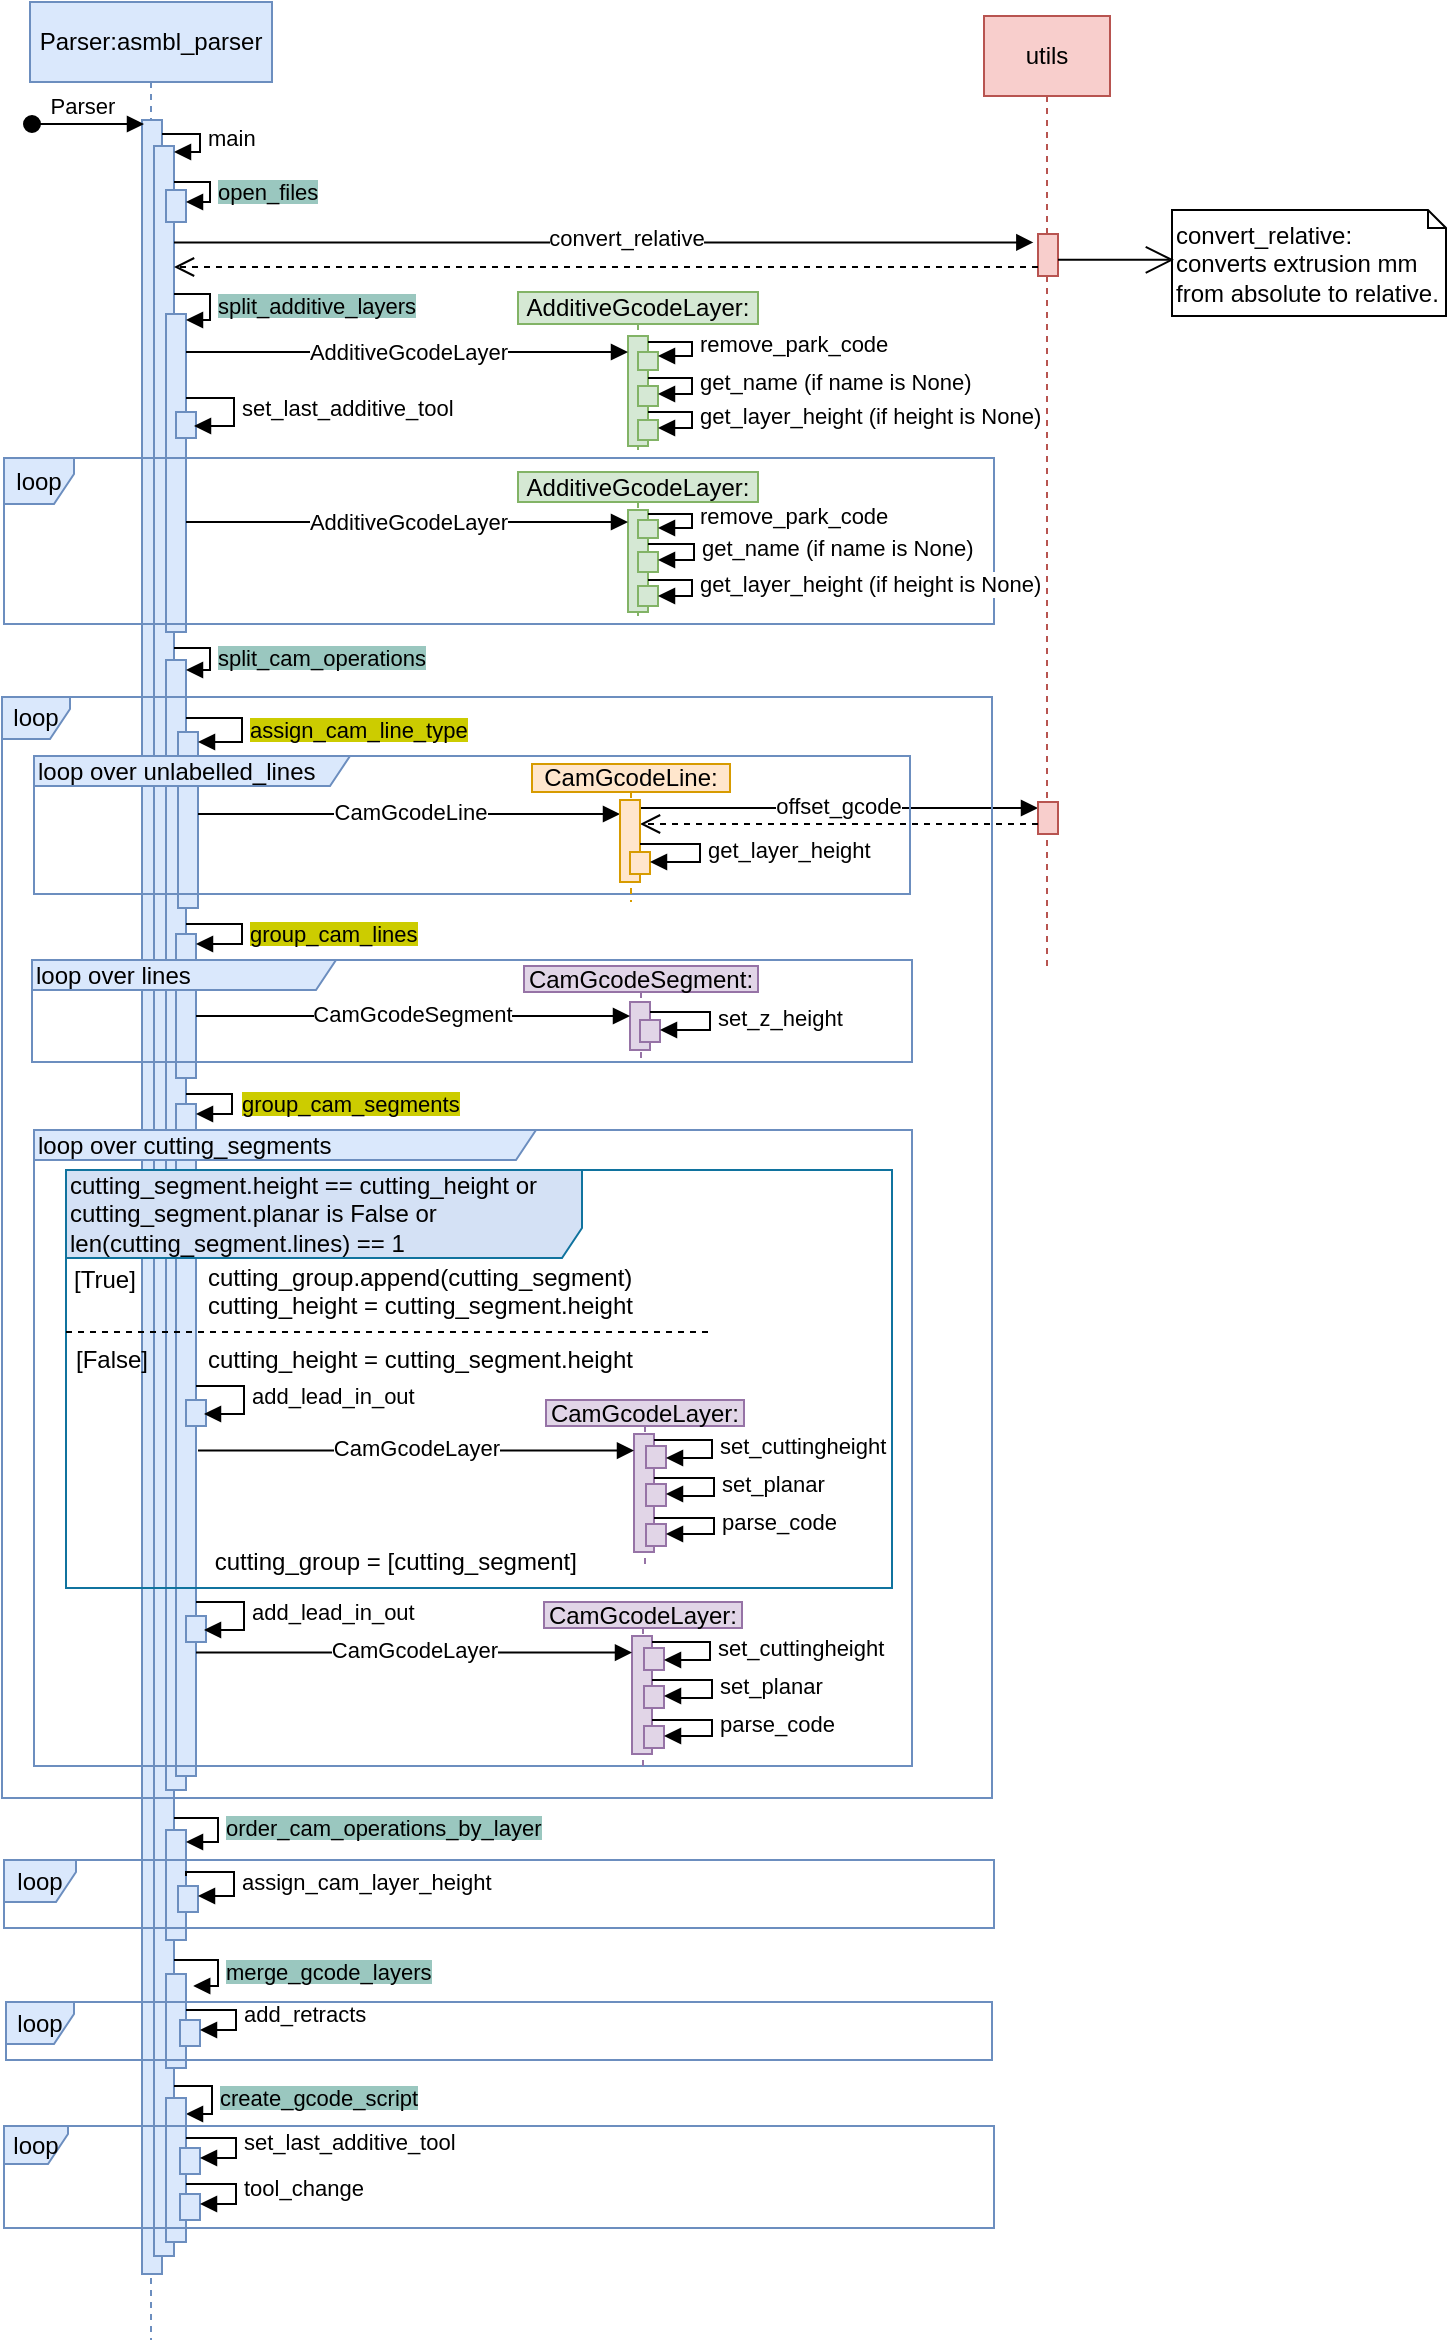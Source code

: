 <mxfile version="22.1.11" type="github">
  <diagram name="Main seq. diag." id="2YBvvXClWsGukQMizWep">
    <mxGraphModel dx="2630" dy="1536" grid="0" gridSize="1" guides="1" tooltips="1" connect="1" arrows="1" fold="1" page="1" pageScale="1" pageWidth="827" pageHeight="1169" math="0" shadow="0">
      <root>
        <mxCell id="0" />
        <mxCell id="1" parent="0" />
        <mxCell id="aM9ryv3xv72pqoxQDRHE-1" value="&lt;div&gt;Parser:asmbl_parser&lt;/div&gt;" style="shape=umlLifeline;perimeter=lifelinePerimeter;whiteSpace=wrap;html=1;container=0;dropTarget=0;collapsible=0;recursiveResize=0;outlineConnect=0;portConstraint=eastwest;newEdgeStyle={&quot;edgeStyle&quot;:&quot;elbowEdgeStyle&quot;,&quot;elbow&quot;:&quot;vertical&quot;,&quot;curved&quot;:0,&quot;rounded&quot;:0};fillColor=#dae8fc;strokeColor=#6c8ebf;" parent="1" vertex="1">
          <mxGeometry x="62" y="18" width="121" height="1169" as="geometry" />
        </mxCell>
        <mxCell id="aM9ryv3xv72pqoxQDRHE-2" value="" style="html=1;points=[];perimeter=orthogonalPerimeter;outlineConnect=0;targetShapes=umlLifeline;portConstraint=eastwest;newEdgeStyle={&quot;edgeStyle&quot;:&quot;elbowEdgeStyle&quot;,&quot;elbow&quot;:&quot;vertical&quot;,&quot;curved&quot;:0,&quot;rounded&quot;:0};fillColor=#dae8fc;strokeColor=#6c8ebf;" parent="aM9ryv3xv72pqoxQDRHE-1" vertex="1">
          <mxGeometry x="56" y="59" width="10" height="1077" as="geometry" />
        </mxCell>
        <mxCell id="aM9ryv3xv72pqoxQDRHE-3" value="&lt;div&gt;Parser&lt;/div&gt;" style="html=1;verticalAlign=bottom;startArrow=oval;endArrow=block;startSize=8;edgeStyle=elbowEdgeStyle;elbow=vertical;curved=0;rounded=0;" parent="aM9ryv3xv72pqoxQDRHE-1" edge="1">
          <mxGeometry x="-0.108" relative="1" as="geometry">
            <mxPoint x="1" y="61" as="sourcePoint" />
            <mxPoint x="57" y="61.111" as="targetPoint" />
            <mxPoint as="offset" />
          </mxGeometry>
        </mxCell>
        <mxCell id="RTwjRU6lgNz25zl83SIT-7" value="" style="html=1;points=[[0,0,0,0,5],[0,1,0,0,-5],[1,0,0,0,5],[1,1,0,0,-5]];perimeter=orthogonalPerimeter;outlineConnect=0;targetShapes=umlLifeline;portConstraint=eastwest;newEdgeStyle={&quot;curved&quot;:0,&quot;rounded&quot;:0};fillColor=#dae8fc;strokeColor=#6c8ebf;" parent="aM9ryv3xv72pqoxQDRHE-1" vertex="1">
          <mxGeometry x="62" y="72" width="10" height="1055" as="geometry" />
        </mxCell>
        <mxCell id="RTwjRU6lgNz25zl83SIT-8" value="&lt;div&gt;main&lt;/div&gt;" style="html=1;align=left;spacingLeft=2;endArrow=block;rounded=0;edgeStyle=orthogonalEdgeStyle;curved=0;rounded=0;" parent="aM9ryv3xv72pqoxQDRHE-1" source="aM9ryv3xv72pqoxQDRHE-2" target="RTwjRU6lgNz25zl83SIT-7" edge="1">
          <mxGeometry relative="1" as="geometry">
            <mxPoint x="68" y="62" as="sourcePoint" />
            <Array as="points">
              <mxPoint x="85" y="66" />
              <mxPoint x="85" y="75" />
            </Array>
          </mxGeometry>
        </mxCell>
        <mxCell id="RTwjRU6lgNz25zl83SIT-9" value="" style="html=1;points=[[0,0,0,0,5],[0,1,0,0,-5],[1,0,0,0,5],[1,1,0,0,-5]];perimeter=orthogonalPerimeter;outlineConnect=0;targetShapes=umlLifeline;portConstraint=eastwest;newEdgeStyle={&quot;curved&quot;:0,&quot;rounded&quot;:0};fillColor=#dae8fc;strokeColor=#6c8ebf;" parent="aM9ryv3xv72pqoxQDRHE-1" vertex="1">
          <mxGeometry x="68" y="94" width="10" height="16" as="geometry" />
        </mxCell>
        <mxCell id="RTwjRU6lgNz25zl83SIT-10" value="&lt;font style=&quot;background-color: rgb(154, 199, 191);&quot;&gt;open_files&lt;/font&gt;" style="html=1;align=left;spacingLeft=2;endArrow=block;rounded=0;edgeStyle=orthogonalEdgeStyle;curved=0;rounded=0;" parent="aM9ryv3xv72pqoxQDRHE-1" source="RTwjRU6lgNz25zl83SIT-7" target="RTwjRU6lgNz25zl83SIT-9" edge="1">
          <mxGeometry x="0.15" relative="1" as="geometry">
            <mxPoint x="76" y="87" as="sourcePoint" />
            <Array as="points">
              <mxPoint x="90" y="90" />
              <mxPoint x="90" y="100" />
            </Array>
            <mxPoint as="offset" />
          </mxGeometry>
        </mxCell>
        <mxCell id="RTwjRU6lgNz25zl83SIT-11" value="" style="html=1;points=[[0,0,0,0,5],[0,1,0,0,-5],[1,0,0,0,5],[1,1,0,0,-5]];perimeter=orthogonalPerimeter;outlineConnect=0;targetShapes=umlLifeline;portConstraint=eastwest;newEdgeStyle={&quot;curved&quot;:0,&quot;rounded&quot;:0};fillColor=#dae8fc;strokeColor=#6c8ebf;" parent="aM9ryv3xv72pqoxQDRHE-1" vertex="1">
          <mxGeometry x="68" y="156" width="10" height="159" as="geometry" />
        </mxCell>
        <mxCell id="RTwjRU6lgNz25zl83SIT-12" value="&lt;span style=&quot;background-color: rgb(154, 199, 191);&quot;&gt;split_additive_layers&lt;/span&gt;" style="html=1;align=left;spacingLeft=2;endArrow=block;rounded=0;edgeStyle=orthogonalEdgeStyle;curved=0;rounded=0;" parent="aM9ryv3xv72pqoxQDRHE-1" edge="1">
          <mxGeometry x="0.116" relative="1" as="geometry">
            <mxPoint x="72" y="146.0" as="sourcePoint" />
            <Array as="points">
              <mxPoint x="90" y="146" />
              <mxPoint x="90" y="159" />
            </Array>
            <mxPoint as="offset" />
            <mxPoint x="78" y="159" as="targetPoint" />
          </mxGeometry>
        </mxCell>
        <mxCell id="RTwjRU6lgNz25zl83SIT-13" value="" style="html=1;points=[[0,0,0,0,5],[0,1,0,0,-5],[1,0,0,0,5],[1,1,0,0,-5]];perimeter=orthogonalPerimeter;outlineConnect=0;targetShapes=umlLifeline;portConstraint=eastwest;newEdgeStyle={&quot;curved&quot;:0,&quot;rounded&quot;:0};fillColor=#dae8fc;strokeColor=#6c8ebf;" parent="aM9ryv3xv72pqoxQDRHE-1" vertex="1">
          <mxGeometry x="68" y="329" width="10" height="565" as="geometry" />
        </mxCell>
        <mxCell id="RTwjRU6lgNz25zl83SIT-14" value="&lt;span style=&quot;background-color: rgb(154, 199, 191);&quot;&gt;split_cam_operations&lt;/span&gt;" style="html=1;align=left;spacingLeft=2;endArrow=block;rounded=0;edgeStyle=orthogonalEdgeStyle;curved=0;rounded=0;" parent="aM9ryv3xv72pqoxQDRHE-1" target="RTwjRU6lgNz25zl83SIT-13" edge="1">
          <mxGeometry x="0.086" relative="1" as="geometry">
            <mxPoint x="72" y="323" as="sourcePoint" />
            <Array as="points">
              <mxPoint x="72" y="323" />
              <mxPoint x="90" y="323" />
              <mxPoint x="90" y="334" />
            </Array>
            <mxPoint x="81" y="334.0" as="targetPoint" />
            <mxPoint as="offset" />
          </mxGeometry>
        </mxCell>
        <mxCell id="RTwjRU6lgNz25zl83SIT-15" value="" style="html=1;points=[[0,0,0,0,5],[0,1,0,0,-5],[1,0,0,0,5],[1,1,0,0,-5]];perimeter=orthogonalPerimeter;outlineConnect=0;targetShapes=umlLifeline;portConstraint=eastwest;newEdgeStyle={&quot;curved&quot;:0,&quot;rounded&quot;:0};fillColor=#dae8fc;strokeColor=#6c8ebf;" parent="aM9ryv3xv72pqoxQDRHE-1" vertex="1">
          <mxGeometry x="68" y="914" width="10" height="55" as="geometry" />
        </mxCell>
        <mxCell id="RTwjRU6lgNz25zl83SIT-16" value="&lt;span style=&quot;background-color: rgb(154, 199, 191);&quot;&gt;order_cam_operations_by_layer&lt;/span&gt;" style="html=1;align=left;spacingLeft=2;endArrow=block;rounded=0;edgeStyle=orthogonalEdgeStyle;curved=0;rounded=0;" parent="aM9ryv3xv72pqoxQDRHE-1" target="RTwjRU6lgNz25zl83SIT-15" edge="1">
          <mxGeometry x="0.08" relative="1" as="geometry">
            <mxPoint x="72" y="908.034" as="sourcePoint" />
            <Array as="points">
              <mxPoint x="94" y="908" />
              <mxPoint x="94" y="920" />
            </Array>
            <mxPoint as="offset" />
          </mxGeometry>
        </mxCell>
        <mxCell id="RTwjRU6lgNz25zl83SIT-17" value="" style="html=1;points=[[0,0,0,0,5],[0,1,0,0,-5],[1,0,0,0,5],[1,1,0,0,-5]];perimeter=orthogonalPerimeter;outlineConnect=0;targetShapes=umlLifeline;portConstraint=eastwest;newEdgeStyle={&quot;curved&quot;:0,&quot;rounded&quot;:0};fillColor=#dae8fc;strokeColor=#6c8ebf;" parent="aM9ryv3xv72pqoxQDRHE-1" vertex="1">
          <mxGeometry x="68" y="986" width="10" height="47" as="geometry" />
        </mxCell>
        <mxCell id="RTwjRU6lgNz25zl83SIT-18" value="&lt;span style=&quot;background-color: rgb(154, 199, 191);&quot;&gt;merge_gcode_layers&lt;/span&gt;" style="html=1;align=left;spacingLeft=2;endArrow=block;rounded=0;edgeStyle=orthogonalEdgeStyle;curved=0;rounded=0;entryX=1.06;entryY=0.076;entryDx=0;entryDy=0;entryPerimeter=0;" parent="aM9ryv3xv72pqoxQDRHE-1" edge="1">
          <mxGeometry x="0.158" relative="1" as="geometry">
            <mxPoint x="72" y="979.034" as="sourcePoint" />
            <Array as="points">
              <mxPoint x="94" y="979" />
              <mxPoint x="94" y="992" />
              <mxPoint x="82" y="992" />
            </Array>
            <mxPoint x="81.6" y="991.04" as="targetPoint" />
            <mxPoint as="offset" />
          </mxGeometry>
        </mxCell>
        <mxCell id="RTwjRU6lgNz25zl83SIT-20" value="&lt;span style=&quot;background-color: rgb(154, 199, 191);&quot;&gt;create_gcode_script&lt;/span&gt;" style="html=1;align=left;spacingLeft=2;endArrow=block;rounded=0;edgeStyle=orthogonalEdgeStyle;curved=0;rounded=0;" parent="aM9ryv3xv72pqoxQDRHE-1" target="RTwjRU6lgNz25zl83SIT-22" edge="1">
          <mxGeometry x="0.087" relative="1" as="geometry">
            <mxPoint x="72" y="1042" as="sourcePoint" />
            <Array as="points">
              <mxPoint x="91" y="1042" />
              <mxPoint x="91" y="1056" />
            </Array>
            <mxPoint x="73" y="1093" as="targetPoint" />
            <mxPoint as="offset" />
          </mxGeometry>
        </mxCell>
        <mxCell id="RTwjRU6lgNz25zl83SIT-28" value="" style="html=1;points=[[0,0,0,0,5],[0,1,0,0,-5],[1,0,0,0,5],[1,1,0,0,-5]];perimeter=orthogonalPerimeter;outlineConnect=0;targetShapes=umlLifeline;portConstraint=eastwest;newEdgeStyle={&quot;curved&quot;:0,&quot;rounded&quot;:0};fillColor=#dae8fc;strokeColor=#6c8ebf;" parent="aM9ryv3xv72pqoxQDRHE-1" vertex="1">
          <mxGeometry x="74" y="365" width="10" height="88" as="geometry" />
        </mxCell>
        <mxCell id="RTwjRU6lgNz25zl83SIT-35" value="" style="html=1;points=[[0,0,0,0,5],[0,1,0,0,-5],[1,0,0,0,5],[1,1,0,0,-5]];perimeter=orthogonalPerimeter;outlineConnect=0;targetShapes=umlLifeline;portConstraint=eastwest;newEdgeStyle={&quot;curved&quot;:0,&quot;rounded&quot;:0};fillColor=#dae8fc;strokeColor=#6c8ebf;" parent="aM9ryv3xv72pqoxQDRHE-1" vertex="1">
          <mxGeometry x="74" y="942" width="10" height="13" as="geometry" />
        </mxCell>
        <mxCell id="RTwjRU6lgNz25zl83SIT-37" value="" style="html=1;points=[[0,0,0,0,5],[0,1,0,0,-5],[1,0,0,0,5],[1,1,0,0,-5]];perimeter=orthogonalPerimeter;outlineConnect=0;targetShapes=umlLifeline;portConstraint=eastwest;newEdgeStyle={&quot;curved&quot;:0,&quot;rounded&quot;:0};fillColor=#dae8fc;strokeColor=#6c8ebf;" parent="aM9ryv3xv72pqoxQDRHE-1" vertex="1">
          <mxGeometry x="75" y="1009" width="10" height="13" as="geometry" />
        </mxCell>
        <mxCell id="RTwjRU6lgNz25zl83SIT-38" value="add_retracts" style="html=1;align=left;spacingLeft=2;endArrow=block;rounded=0;edgeStyle=orthogonalEdgeStyle;curved=0;rounded=0;entryX=1;entryY=0;entryDx=0;entryDy=5;entryPerimeter=0;" parent="aM9ryv3xv72pqoxQDRHE-1" source="RTwjRU6lgNz25zl83SIT-17" target="RTwjRU6lgNz25zl83SIT-37" edge="1">
          <mxGeometry relative="1" as="geometry">
            <mxPoint x="81" y="1004" as="sourcePoint" />
            <Array as="points">
              <mxPoint x="103" y="1004" />
              <mxPoint x="103" y="1014" />
            </Array>
          </mxGeometry>
        </mxCell>
        <mxCell id="RTwjRU6lgNz25zl83SIT-22" value="" style="html=1;points=[[0,0,0,0,5],[0,1,0,0,-5],[1,0,0,0,5],[1,1,0,0,-5]];perimeter=orthogonalPerimeter;outlineConnect=0;targetShapes=umlLifeline;portConstraint=eastwest;newEdgeStyle={&quot;curved&quot;:0,&quot;rounded&quot;:0};fillColor=#dae8fc;strokeColor=#6c8ebf;" parent="aM9ryv3xv72pqoxQDRHE-1" vertex="1">
          <mxGeometry x="68" y="1048" width="10" height="72" as="geometry" />
        </mxCell>
        <mxCell id="RTwjRU6lgNz25zl83SIT-29" value="&lt;span style=&quot;background-color: rgb(204, 204, 0);&quot;&gt;assign_cam_line_type&lt;/span&gt;" style="html=1;align=left;spacingLeft=2;endArrow=block;rounded=0;edgeStyle=orthogonalEdgeStyle;curved=0;rounded=0;entryX=1;entryY=0;entryDx=0;entryDy=5;entryPerimeter=0;" parent="aM9ryv3xv72pqoxQDRHE-1" target="RTwjRU6lgNz25zl83SIT-28" edge="1">
          <mxGeometry x="0.097" relative="1" as="geometry">
            <mxPoint x="78" y="358.034" as="sourcePoint" />
            <Array as="points">
              <mxPoint x="106" y="358" />
              <mxPoint x="106" y="370" />
            </Array>
            <mxPoint as="offset" />
          </mxGeometry>
        </mxCell>
        <mxCell id="RTwjRU6lgNz25zl83SIT-30" value="" style="html=1;points=[[0,0,0,0,5],[0,1,0,0,-5],[1,0,0,0,5],[1,1,0,0,-5]];perimeter=orthogonalPerimeter;outlineConnect=0;targetShapes=umlLifeline;portConstraint=eastwest;newEdgeStyle={&quot;curved&quot;:0,&quot;rounded&quot;:0};fillColor=#dae8fc;strokeColor=#6c8ebf;" parent="aM9ryv3xv72pqoxQDRHE-1" vertex="1">
          <mxGeometry x="73" y="466" width="10" height="72" as="geometry" />
        </mxCell>
        <mxCell id="RTwjRU6lgNz25zl83SIT-31" value="&lt;span style=&quot;background-color: rgb(204, 204, 0);&quot;&gt;group_cam_lines&lt;/span&gt;" style="html=1;align=left;spacingLeft=2;endArrow=block;rounded=0;edgeStyle=orthogonalEdgeStyle;curved=0;rounded=0;entryX=1;entryY=0;entryDx=0;entryDy=5;entryPerimeter=0;" parent="aM9ryv3xv72pqoxQDRHE-1" target="RTwjRU6lgNz25zl83SIT-30" edge="1">
          <mxGeometry x="0.082" relative="1" as="geometry">
            <mxPoint x="78" y="461" as="sourcePoint" />
            <Array as="points">
              <mxPoint x="106" y="461" />
              <mxPoint x="106" y="471" />
            </Array>
            <mxPoint as="offset" />
          </mxGeometry>
        </mxCell>
        <mxCell id="RTwjRU6lgNz25zl83SIT-32" value="" style="html=1;points=[[0,0,0,0,5],[0,1,0,0,-5],[1,0,0,0,5],[1,1,0,0,-5]];perimeter=orthogonalPerimeter;outlineConnect=0;targetShapes=umlLifeline;portConstraint=eastwest;newEdgeStyle={&quot;curved&quot;:0,&quot;rounded&quot;:0};fillColor=#dae8fc;strokeColor=#6c8ebf;" parent="aM9ryv3xv72pqoxQDRHE-1" vertex="1">
          <mxGeometry x="73" y="551" width="10" height="336" as="geometry" />
        </mxCell>
        <mxCell id="RTwjRU6lgNz25zl83SIT-33" value="&lt;span style=&quot;background-color: rgb(204, 204, 0);&quot;&gt;group_cam_segments&lt;/span&gt;" style="html=1;align=left;spacingLeft=2;endArrow=block;rounded=0;edgeStyle=orthogonalEdgeStyle;curved=0;rounded=0;entryX=1;entryY=0;entryDx=0;entryDy=5;entryPerimeter=0;" parent="aM9ryv3xv72pqoxQDRHE-1" target="RTwjRU6lgNz25zl83SIT-32" edge="1">
          <mxGeometry x="0.102" y="1" relative="1" as="geometry">
            <mxPoint x="78" y="546" as="sourcePoint" />
            <Array as="points">
              <mxPoint x="101" y="546" />
              <mxPoint x="101" y="556" />
            </Array>
            <mxPoint as="offset" />
          </mxGeometry>
        </mxCell>
        <mxCell id="RTwjRU6lgNz25zl83SIT-36" value="assign_cam_layer_height" style="html=1;align=left;spacingLeft=2;endArrow=block;rounded=0;edgeStyle=orthogonalEdgeStyle;curved=0;rounded=0;entryX=1;entryY=0;entryDx=0;entryDy=5;entryPerimeter=0;" parent="aM9ryv3xv72pqoxQDRHE-1" target="RTwjRU6lgNz25zl83SIT-35" edge="1">
          <mxGeometry x="0.115" relative="1" as="geometry">
            <mxPoint x="78" y="937" as="sourcePoint" />
            <Array as="points">
              <mxPoint x="78" y="935" />
              <mxPoint x="102" y="935" />
              <mxPoint x="102" y="947" />
            </Array>
            <mxPoint as="offset" />
          </mxGeometry>
        </mxCell>
        <mxCell id="VmXkso3KA5exqOnQr0_7-30" value="" style="html=1;points=[[0,0,0,0,5],[0,1,0,0,-5],[1,0,0,0,5],[1,1,0,0,-5]];perimeter=orthogonalPerimeter;outlineConnect=0;targetShapes=umlLifeline;portConstraint=eastwest;newEdgeStyle={&quot;curved&quot;:0,&quot;rounded&quot;:0};fillColor=#dae8fc;strokeColor=#6c8ebf;" vertex="1" parent="aM9ryv3xv72pqoxQDRHE-1">
          <mxGeometry x="78" y="807" width="10" height="13" as="geometry" />
        </mxCell>
        <mxCell id="VmXkso3KA5exqOnQr0_7-31" value="add_lead_in_out" style="html=1;align=left;spacingLeft=2;endArrow=block;rounded=0;edgeStyle=orthogonalEdgeStyle;curved=0;rounded=0;" edge="1" parent="aM9ryv3xv72pqoxQDRHE-1">
          <mxGeometry relative="1" as="geometry">
            <mxPoint x="83" y="800" as="sourcePoint" />
            <Array as="points">
              <mxPoint x="107" y="800" />
              <mxPoint x="107" y="814" />
              <mxPoint x="88" y="814" />
            </Array>
            <mxPoint x="87" y="814" as="targetPoint" />
          </mxGeometry>
        </mxCell>
        <mxCell id="RTwjRU6lgNz25zl83SIT-1" value="AdditiveGcodeLayer:" style="shape=umlLifeline;perimeter=lifelinePerimeter;whiteSpace=wrap;html=1;container=0;dropTarget=0;collapsible=0;recursiveResize=0;outlineConnect=0;portConstraint=eastwest;newEdgeStyle={&quot;edgeStyle&quot;:&quot;elbowEdgeStyle&quot;,&quot;elbow&quot;:&quot;vertical&quot;,&quot;curved&quot;:0,&quot;rounded&quot;:0};size=16;fillColor=#d5e8d4;strokeColor=#82b366;" parent="1" vertex="1">
          <mxGeometry x="306" y="163" width="120" height="82" as="geometry" />
        </mxCell>
        <mxCell id="RTwjRU6lgNz25zl83SIT-2" value="" style="html=1;points=[];perimeter=orthogonalPerimeter;outlineConnect=0;targetShapes=umlLifeline;portConstraint=eastwest;newEdgeStyle={&quot;edgeStyle&quot;:&quot;elbowEdgeStyle&quot;,&quot;elbow&quot;:&quot;vertical&quot;,&quot;curved&quot;:0,&quot;rounded&quot;:0};fillColor=#d5e8d4;strokeColor=#82b366;" parent="RTwjRU6lgNz25zl83SIT-1" vertex="1">
          <mxGeometry x="55" y="22" width="10" height="55" as="geometry" />
        </mxCell>
        <mxCell id="RTwjRU6lgNz25zl83SIT-44" value="" style="html=1;points=[[0,0,0,0,5],[0,1,0,0,-5],[1,0,0,0,5],[1,1,0,0,-5]];perimeter=orthogonalPerimeter;outlineConnect=0;targetShapes=umlLifeline;portConstraint=eastwest;newEdgeStyle={&quot;curved&quot;:0,&quot;rounded&quot;:0};fillColor=#d5e8d4;strokeColor=#82b366;" parent="RTwjRU6lgNz25zl83SIT-1" vertex="1">
          <mxGeometry x="60" y="30" width="10" height="9" as="geometry" />
        </mxCell>
        <mxCell id="RTwjRU6lgNz25zl83SIT-45" value="remove_park_code" style="html=1;align=left;spacingLeft=2;endArrow=block;rounded=0;edgeStyle=orthogonalEdgeStyle;curved=0;rounded=0;" parent="RTwjRU6lgNz25zl83SIT-1" target="RTwjRU6lgNz25zl83SIT-44" edge="1">
          <mxGeometry relative="1" as="geometry">
            <mxPoint x="65" y="25" as="sourcePoint" />
            <Array as="points">
              <mxPoint x="87" y="25" />
              <mxPoint x="87" y="32" />
            </Array>
          </mxGeometry>
        </mxCell>
        <mxCell id="RTwjRU6lgNz25zl83SIT-46" value="" style="html=1;points=[[0,0,0,0,5],[0,1,0,0,-5],[1,0,0,0,5],[1,1,0,0,-5]];perimeter=orthogonalPerimeter;outlineConnect=0;targetShapes=umlLifeline;portConstraint=eastwest;newEdgeStyle={&quot;curved&quot;:0,&quot;rounded&quot;:0};fillColor=#d5e8d4;strokeColor=#82b366;" parent="RTwjRU6lgNz25zl83SIT-1" vertex="1">
          <mxGeometry x="60" y="47" width="10" height="10" as="geometry" />
        </mxCell>
        <mxCell id="RTwjRU6lgNz25zl83SIT-47" value="get_name (if name is None)" style="html=1;align=left;spacingLeft=2;endArrow=block;rounded=0;edgeStyle=orthogonalEdgeStyle;curved=0;rounded=0;" parent="RTwjRU6lgNz25zl83SIT-1" target="RTwjRU6lgNz25zl83SIT-46" edge="1">
          <mxGeometry relative="1" as="geometry">
            <mxPoint x="65" y="43" as="sourcePoint" />
            <Array as="points">
              <mxPoint x="87" y="43" />
              <mxPoint x="87" y="51" />
            </Array>
          </mxGeometry>
        </mxCell>
        <mxCell id="RTwjRU6lgNz25zl83SIT-3" value="utils" style="shape=umlLifeline;perimeter=lifelinePerimeter;whiteSpace=wrap;html=1;container=0;dropTarget=0;collapsible=0;recursiveResize=0;outlineConnect=0;portConstraint=eastwest;newEdgeStyle={&quot;edgeStyle&quot;:&quot;elbowEdgeStyle&quot;,&quot;elbow&quot;:&quot;vertical&quot;,&quot;curved&quot;:0,&quot;rounded&quot;:0};fillColor=#f8cecc;strokeColor=#b85450;" parent="1" vertex="1">
          <mxGeometry x="539" y="25" width="63" height="477" as="geometry" />
        </mxCell>
        <mxCell id="RTwjRU6lgNz25zl83SIT-4" value="" style="html=1;points=[];perimeter=orthogonalPerimeter;outlineConnect=0;targetShapes=umlLifeline;portConstraint=eastwest;newEdgeStyle={&quot;edgeStyle&quot;:&quot;elbowEdgeStyle&quot;,&quot;elbow&quot;:&quot;vertical&quot;,&quot;curved&quot;:0,&quot;rounded&quot;:0};fillColor=#f8cecc;strokeColor=#b85450;" parent="RTwjRU6lgNz25zl83SIT-3" vertex="1">
          <mxGeometry x="27" y="109" width="10" height="21" as="geometry" />
        </mxCell>
        <mxCell id="RTwjRU6lgNz25zl83SIT-21" value="AdditiveGcodeLayer" style="html=1;verticalAlign=bottom;endArrow=block;curved=0;rounded=0;" parent="1" edge="1">
          <mxGeometry x="-0.0" y="-9" width="80" relative="1" as="geometry">
            <mxPoint x="140" y="193.0" as="sourcePoint" />
            <mxPoint x="361" y="193" as="targetPoint" />
            <mxPoint as="offset" />
          </mxGeometry>
        </mxCell>
        <mxCell id="RTwjRU6lgNz25zl83SIT-24" value="" style="html=1;verticalAlign=bottom;endArrow=block;curved=0;rounded=0;entryX=-0.233;entryY=0.202;entryDx=0;entryDy=0;entryPerimeter=0;" parent="1" source="RTwjRU6lgNz25zl83SIT-7" target="RTwjRU6lgNz25zl83SIT-4" edge="1">
          <mxGeometry x="0.042" y="6" width="80" relative="1" as="geometry">
            <mxPoint x="120" y="142" as="sourcePoint" />
            <mxPoint x="486" y="142" as="targetPoint" />
            <mxPoint as="offset" />
          </mxGeometry>
        </mxCell>
        <mxCell id="RTwjRU6lgNz25zl83SIT-27" value="convert_relative" style="edgeLabel;html=1;align=center;verticalAlign=middle;resizable=0;points=[];" parent="RTwjRU6lgNz25zl83SIT-24" vertex="1" connectable="0">
          <mxGeometry x="0.052" relative="1" as="geometry">
            <mxPoint y="-2" as="offset" />
          </mxGeometry>
        </mxCell>
        <mxCell id="RTwjRU6lgNz25zl83SIT-25" value="" style="html=1;verticalAlign=bottom;endArrow=open;dashed=1;endSize=8;curved=0;rounded=0;" parent="1" edge="1">
          <mxGeometry relative="1" as="geometry">
            <mxPoint x="566" y="150.5" as="sourcePoint" />
            <mxPoint x="134" y="150.5" as="targetPoint" />
          </mxGeometry>
        </mxCell>
        <mxCell id="RTwjRU6lgNz25zl83SIT-42" value="" style="html=1;points=[[0,0,0,0,5],[0,1,0,0,-5],[1,0,0,0,5],[1,1,0,0,-5]];perimeter=orthogonalPerimeter;outlineConnect=0;targetShapes=umlLifeline;portConstraint=eastwest;newEdgeStyle={&quot;curved&quot;:0,&quot;rounded&quot;:0};fillColor=#dae8fc;strokeColor=#6c8ebf;" parent="1" vertex="1">
          <mxGeometry x="135" y="223" width="10" height="13" as="geometry" />
        </mxCell>
        <mxCell id="RTwjRU6lgNz25zl83SIT-43" value="set_last_additive_tool" style="html=1;align=left;spacingLeft=2;endArrow=block;rounded=0;edgeStyle=orthogonalEdgeStyle;curved=0;rounded=0;" parent="1" edge="1">
          <mxGeometry relative="1" as="geometry">
            <mxPoint x="140" y="216" as="sourcePoint" />
            <Array as="points">
              <mxPoint x="164" y="216" />
              <mxPoint x="164" y="230" />
              <mxPoint x="145" y="230" />
            </Array>
            <mxPoint x="144" y="230" as="targetPoint" />
          </mxGeometry>
        </mxCell>
        <mxCell id="RTwjRU6lgNz25zl83SIT-58" value="offset_gcode" style="html=1;verticalAlign=bottom;endArrow=block;curved=0;rounded=0;" parent="1" edge="1">
          <mxGeometry x="-0.008" y="-8" width="80" relative="1" as="geometry">
            <mxPoint x="367" y="421" as="sourcePoint" />
            <mxPoint x="566" y="421" as="targetPoint" />
            <mxPoint as="offset" />
          </mxGeometry>
        </mxCell>
        <mxCell id="RTwjRU6lgNz25zl83SIT-59" value="" style="html=1;points=[];perimeter=orthogonalPerimeter;outlineConnect=0;targetShapes=umlLifeline;portConstraint=eastwest;newEdgeStyle={&quot;edgeStyle&quot;:&quot;elbowEdgeStyle&quot;,&quot;elbow&quot;:&quot;vertical&quot;,&quot;curved&quot;:0,&quot;rounded&quot;:0};fillColor=#f8cecc;strokeColor=#b85450;" parent="1" vertex="1">
          <mxGeometry x="566" y="418" width="10" height="16" as="geometry" />
        </mxCell>
        <mxCell id="RTwjRU6lgNz25zl83SIT-60" value="" style="html=1;verticalAlign=bottom;endArrow=open;dashed=1;endSize=8;curved=0;rounded=0;" parent="1" edge="1">
          <mxGeometry relative="1" as="geometry">
            <mxPoint x="566" y="429" as="sourcePoint" />
            <mxPoint x="367" y="429" as="targetPoint" />
          </mxGeometry>
        </mxCell>
        <mxCell id="RTwjRU6lgNz25zl83SIT-64" value="CamGcodeLine" style="html=1;verticalAlign=bottom;endArrow=block;curved=0;rounded=0;" parent="1" edge="1">
          <mxGeometry x="0.005" y="-7" width="80" relative="1" as="geometry">
            <mxPoint x="146" y="424" as="sourcePoint" />
            <mxPoint x="357.0" y="424" as="targetPoint" />
            <mxPoint y="1" as="offset" />
          </mxGeometry>
        </mxCell>
        <mxCell id="RTwjRU6lgNz25zl83SIT-65" value="&lt;div&gt;loop over unlabelled_lines&lt;/div&gt;" style="shape=umlFrame;whiteSpace=wrap;html=1;pointerEvents=0;width=158;height=15;fillColor=#dae8fc;strokeColor=#6c8ebf;align=left;" parent="1" vertex="1">
          <mxGeometry x="64" y="395" width="438" height="69" as="geometry" />
        </mxCell>
        <mxCell id="RTwjRU6lgNz25zl83SIT-51" value="CamGcodeLine:" style="shape=umlLifeline;perimeter=lifelinePerimeter;whiteSpace=wrap;html=1;container=0;dropTarget=0;collapsible=0;recursiveResize=0;outlineConnect=0;portConstraint=eastwest;newEdgeStyle={&quot;edgeStyle&quot;:&quot;elbowEdgeStyle&quot;,&quot;elbow&quot;:&quot;vertical&quot;,&quot;curved&quot;:0,&quot;rounded&quot;:0};size=14;fillColor=#ffe6cc;strokeColor=#d79b00;" parent="1" vertex="1">
          <mxGeometry x="313" y="399" width="99" height="69" as="geometry" />
        </mxCell>
        <mxCell id="RTwjRU6lgNz25zl83SIT-52" value="" style="html=1;points=[];perimeter=orthogonalPerimeter;outlineConnect=0;targetShapes=umlLifeline;portConstraint=eastwest;newEdgeStyle={&quot;edgeStyle&quot;:&quot;elbowEdgeStyle&quot;,&quot;elbow&quot;:&quot;vertical&quot;,&quot;curved&quot;:0,&quot;rounded&quot;:0};fillColor=#ffe6cc;strokeColor=#d79b00;" parent="RTwjRU6lgNz25zl83SIT-51" vertex="1">
          <mxGeometry x="44" y="18" width="10" height="41" as="geometry" />
        </mxCell>
        <mxCell id="RTwjRU6lgNz25zl83SIT-55" value="" style="html=1;points=[[0,0,0,0,5],[0,1,0,0,-5],[1,0,0,0,5],[1,1,0,0,-5]];perimeter=orthogonalPerimeter;outlineConnect=0;targetShapes=umlLifeline;portConstraint=eastwest;newEdgeStyle={&quot;curved&quot;:0,&quot;rounded&quot;:0};fillColor=#ffe6cc;strokeColor=#d79b00;" parent="RTwjRU6lgNz25zl83SIT-51" vertex="1">
          <mxGeometry x="49" y="44" width="10" height="11" as="geometry" />
        </mxCell>
        <mxCell id="RTwjRU6lgNz25zl83SIT-56" value="get_layer_height" style="html=1;align=left;spacingLeft=2;endArrow=block;rounded=0;edgeStyle=orthogonalEdgeStyle;curved=0;rounded=0;entryX=1;entryY=0;entryDx=0;entryDy=5;entryPerimeter=0;" parent="RTwjRU6lgNz25zl83SIT-51" target="RTwjRU6lgNz25zl83SIT-55" edge="1">
          <mxGeometry x="0.031" relative="1" as="geometry">
            <mxPoint x="54" y="40" as="sourcePoint" />
            <Array as="points">
              <mxPoint x="54" y="40" />
              <mxPoint x="84" y="40" />
              <mxPoint x="84" y="49" />
              <mxPoint x="59" y="49" />
            </Array>
            <mxPoint x="59" y="48" as="targetPoint" />
            <mxPoint as="offset" />
          </mxGeometry>
        </mxCell>
        <mxCell id="RTwjRU6lgNz25zl83SIT-68" value="AdditiveGcodeLayer:" style="shape=umlLifeline;perimeter=lifelinePerimeter;whiteSpace=wrap;html=1;container=0;dropTarget=0;collapsible=0;recursiveResize=0;outlineConnect=0;portConstraint=eastwest;newEdgeStyle={&quot;edgeStyle&quot;:&quot;elbowEdgeStyle&quot;,&quot;elbow&quot;:&quot;vertical&quot;,&quot;curved&quot;:0,&quot;rounded&quot;:0};size=15;fillColor=#d5e8d4;strokeColor=#82b366;" parent="1" vertex="1">
          <mxGeometry x="306" y="253" width="120" height="74" as="geometry" />
        </mxCell>
        <mxCell id="RTwjRU6lgNz25zl83SIT-69" value="" style="html=1;points=[];perimeter=orthogonalPerimeter;outlineConnect=0;targetShapes=umlLifeline;portConstraint=eastwest;newEdgeStyle={&quot;edgeStyle&quot;:&quot;elbowEdgeStyle&quot;,&quot;elbow&quot;:&quot;vertical&quot;,&quot;curved&quot;:0,&quot;rounded&quot;:0};fillColor=#d5e8d4;strokeColor=#82b366;" parent="RTwjRU6lgNz25zl83SIT-68" vertex="1">
          <mxGeometry x="55" y="19" width="10" height="51" as="geometry" />
        </mxCell>
        <mxCell id="RTwjRU6lgNz25zl83SIT-70" value="" style="html=1;points=[[0,0,0,0,5],[0,1,0,0,-5],[1,0,0,0,5],[1,1,0,0,-5]];perimeter=orthogonalPerimeter;outlineConnect=0;targetShapes=umlLifeline;portConstraint=eastwest;newEdgeStyle={&quot;curved&quot;:0,&quot;rounded&quot;:0};fillColor=#d5e8d4;strokeColor=#82b366;" parent="RTwjRU6lgNz25zl83SIT-68" vertex="1">
          <mxGeometry x="60" y="24" width="10" height="9" as="geometry" />
        </mxCell>
        <mxCell id="RTwjRU6lgNz25zl83SIT-71" value="remove_park_code" style="html=1;align=left;spacingLeft=2;endArrow=block;rounded=0;edgeStyle=orthogonalEdgeStyle;curved=0;rounded=0;entryX=1;entryY=1;entryDx=0;entryDy=-5;entryPerimeter=0;" parent="RTwjRU6lgNz25zl83SIT-68" edge="1" target="RTwjRU6lgNz25zl83SIT-70">
          <mxGeometry relative="1" as="geometry">
            <mxPoint x="65" y="21" as="sourcePoint" />
            <Array as="points">
              <mxPoint x="87" y="21" />
              <mxPoint x="87" y="28" />
            </Array>
            <mxPoint x="70" y="30" as="targetPoint" />
          </mxGeometry>
        </mxCell>
        <mxCell id="RTwjRU6lgNz25zl83SIT-72" value="" style="html=1;points=[[0,0,0,0,5],[0,1,0,0,-5],[1,0,0,0,5],[1,1,0,0,-5]];perimeter=orthogonalPerimeter;outlineConnect=0;targetShapes=umlLifeline;portConstraint=eastwest;newEdgeStyle={&quot;curved&quot;:0,&quot;rounded&quot;:0};fillColor=#d5e8d4;strokeColor=#82b366;" parent="RTwjRU6lgNz25zl83SIT-68" vertex="1">
          <mxGeometry x="60" y="40" width="10" height="10" as="geometry" />
        </mxCell>
        <mxCell id="RTwjRU6lgNz25zl83SIT-73" value="get_name (if name is None)" style="html=1;align=left;spacingLeft=2;endArrow=block;rounded=0;edgeStyle=orthogonalEdgeStyle;curved=0;rounded=0;" parent="RTwjRU6lgNz25zl83SIT-68" edge="1">
          <mxGeometry relative="1" as="geometry">
            <mxPoint x="65" y="36" as="sourcePoint" />
            <Array as="points">
              <mxPoint x="88" y="36" />
              <mxPoint x="88" y="44" />
            </Array>
            <mxPoint x="70" y="44" as="targetPoint" />
          </mxGeometry>
        </mxCell>
        <mxCell id="RTwjRU6lgNz25zl83SIT-74" value="AdditiveGcodeLayer" style="html=1;verticalAlign=bottom;endArrow=block;curved=0;rounded=0;" parent="1" target="RTwjRU6lgNz25zl83SIT-69" edge="1">
          <mxGeometry x="-0.0" y="-9" width="80" relative="1" as="geometry">
            <mxPoint x="140" y="278" as="sourcePoint" />
            <mxPoint x="310" y="278" as="targetPoint" />
            <mxPoint as="offset" />
          </mxGeometry>
        </mxCell>
        <mxCell id="RTwjRU6lgNz25zl83SIT-67" value="loop" style="shape=umlFrame;whiteSpace=wrap;html=1;pointerEvents=0;width=35;height=23;fillColor=#dae8fc;strokeColor=#6c8ebf;" parent="1" vertex="1">
          <mxGeometry x="49" y="246" width="495" height="83" as="geometry" />
        </mxCell>
        <mxCell id="RTwjRU6lgNz25zl83SIT-75" value="loop" style="shape=umlFrame;whiteSpace=wrap;html=1;pointerEvents=0;width=34;height=21;fillColor=#dae8fc;strokeColor=#6c8ebf;" parent="1" vertex="1">
          <mxGeometry x="48" y="365.5" width="495" height="550.5" as="geometry" />
        </mxCell>
        <mxCell id="RTwjRU6lgNz25zl83SIT-81" value="&lt;div&gt;loop over lines&lt;br&gt;&lt;/div&gt;" style="shape=umlFrame;whiteSpace=wrap;html=1;pointerEvents=0;width=152;height=15;fillColor=#dae8fc;strokeColor=#6c8ebf;align=left;" parent="1" vertex="1">
          <mxGeometry x="63" y="497" width="440" height="51" as="geometry" />
        </mxCell>
        <mxCell id="RTwjRU6lgNz25zl83SIT-82" value="CamGcodeSegment:" style="shape=umlLifeline;perimeter=lifelinePerimeter;whiteSpace=wrap;html=1;container=0;dropTarget=0;collapsible=0;recursiveResize=0;outlineConnect=0;portConstraint=eastwest;newEdgeStyle={&quot;edgeStyle&quot;:&quot;elbowEdgeStyle&quot;,&quot;elbow&quot;:&quot;vertical&quot;,&quot;curved&quot;:0,&quot;rounded&quot;:0};size=13;fillColor=#e1d5e7;strokeColor=#9673a6;" parent="1" vertex="1">
          <mxGeometry x="309" y="500" width="117" height="48" as="geometry" />
        </mxCell>
        <mxCell id="RTwjRU6lgNz25zl83SIT-83" value="" style="html=1;points=[];perimeter=orthogonalPerimeter;outlineConnect=0;targetShapes=umlLifeline;portConstraint=eastwest;newEdgeStyle={&quot;edgeStyle&quot;:&quot;elbowEdgeStyle&quot;,&quot;elbow&quot;:&quot;vertical&quot;,&quot;curved&quot;:0,&quot;rounded&quot;:0};fillColor=#e1d5e7;strokeColor=#9673a6;" parent="RTwjRU6lgNz25zl83SIT-82" vertex="1">
          <mxGeometry x="53" y="18" width="10" height="24" as="geometry" />
        </mxCell>
        <mxCell id="RTwjRU6lgNz25zl83SIT-88" value="CamGcodeSegment" style="html=1;verticalAlign=bottom;endArrow=block;curved=0;rounded=0;" parent="1" edge="1">
          <mxGeometry x="-0.005" y="-9" width="80" relative="1" as="geometry">
            <mxPoint x="145" y="525" as="sourcePoint" />
            <mxPoint x="362" y="525" as="targetPoint" />
            <mxPoint y="-1" as="offset" />
          </mxGeometry>
        </mxCell>
        <mxCell id="RTwjRU6lgNz25zl83SIT-89" value="loop over cutting_segments" style="shape=umlFrame;whiteSpace=wrap;html=1;pointerEvents=0;width=251;height=15;fillColor=#dae8fc;strokeColor=#6c8ebf;fillStyle=solid;align=left;" parent="1" vertex="1">
          <mxGeometry x="64" y="582" width="439" height="318" as="geometry" />
        </mxCell>
        <mxCell id="RTwjRU6lgNz25zl83SIT-95" value="" style="html=1;points=[[0,0,0,0,5],[0,1,0,0,-5],[1,0,0,0,5],[1,1,0,0,-5]];perimeter=orthogonalPerimeter;outlineConnect=0;targetShapes=umlLifeline;portConstraint=eastwest;newEdgeStyle={&quot;curved&quot;:0,&quot;rounded&quot;:0};fillColor=#e1d5e7;strokeColor=#9673a6;" parent="1" vertex="1">
          <mxGeometry x="367" y="527" width="10" height="11" as="geometry" />
        </mxCell>
        <mxCell id="RTwjRU6lgNz25zl83SIT-96" value="set_z_height" style="html=1;align=left;spacingLeft=2;endArrow=block;rounded=0;edgeStyle=orthogonalEdgeStyle;curved=0;rounded=0;entryX=1;entryY=0;entryDx=0;entryDy=5;entryPerimeter=0;" parent="1" target="RTwjRU6lgNz25zl83SIT-95" edge="1">
          <mxGeometry x="0.031" relative="1" as="geometry">
            <mxPoint x="372" y="523" as="sourcePoint" />
            <Array as="points">
              <mxPoint x="372" y="523" />
              <mxPoint x="402" y="523" />
              <mxPoint x="402" y="532" />
            </Array>
            <mxPoint x="377" y="529" as="targetPoint" />
            <mxPoint as="offset" />
          </mxGeometry>
        </mxCell>
        <mxCell id="RTwjRU6lgNz25zl83SIT-101" value="CamGcodeLayer:" style="shape=umlLifeline;perimeter=lifelinePerimeter;whiteSpace=wrap;html=1;container=0;dropTarget=0;collapsible=0;recursiveResize=0;outlineConnect=0;portConstraint=eastwest;newEdgeStyle={&quot;edgeStyle&quot;:&quot;elbowEdgeStyle&quot;,&quot;elbow&quot;:&quot;vertical&quot;,&quot;curved&quot;:0,&quot;rounded&quot;:0};size=13;fillColor=#e1d5e7;strokeColor=#9673a6;" parent="1" vertex="1">
          <mxGeometry x="319" y="818" width="99" height="82" as="geometry" />
        </mxCell>
        <mxCell id="RTwjRU6lgNz25zl83SIT-102" value="" style="html=1;points=[];perimeter=orthogonalPerimeter;outlineConnect=0;targetShapes=umlLifeline;portConstraint=eastwest;newEdgeStyle={&quot;edgeStyle&quot;:&quot;elbowEdgeStyle&quot;,&quot;elbow&quot;:&quot;vertical&quot;,&quot;curved&quot;:0,&quot;rounded&quot;:0};fillColor=#e1d5e7;strokeColor=#9673a6;" parent="RTwjRU6lgNz25zl83SIT-101" vertex="1">
          <mxGeometry x="44" y="17" width="10" height="59" as="geometry" />
        </mxCell>
        <mxCell id="RTwjRU6lgNz25zl83SIT-103" value="" style="html=1;points=[[0,0,0,0,5],[0,1,0,0,-5],[1,0,0,0,5],[1,1,0,0,-5]];perimeter=orthogonalPerimeter;outlineConnect=0;targetShapes=umlLifeline;portConstraint=eastwest;newEdgeStyle={&quot;curved&quot;:0,&quot;rounded&quot;:0};fillColor=#e1d5e7;strokeColor=#9673a6;" parent="1" vertex="1">
          <mxGeometry x="369" y="841" width="10" height="11" as="geometry" />
        </mxCell>
        <mxCell id="RTwjRU6lgNz25zl83SIT-104" value="set_cuttingheight" style="html=1;align=left;spacingLeft=2;endArrow=block;rounded=0;edgeStyle=orthogonalEdgeStyle;curved=0;rounded=0;" parent="1" target="RTwjRU6lgNz25zl83SIT-103" edge="1">
          <mxGeometry x="0.031" relative="1" as="geometry">
            <mxPoint x="373" y="838" as="sourcePoint" />
            <Array as="points">
              <mxPoint x="402" y="838" />
              <mxPoint x="402" y="847" />
            </Array>
            <mxPoint x="377" y="844" as="targetPoint" />
            <mxPoint as="offset" />
          </mxGeometry>
        </mxCell>
        <mxCell id="RTwjRU6lgNz25zl83SIT-105" value="" style="html=1;points=[[0,0,0,0,5],[0,1,0,0,-5],[1,0,0,0,5],[1,1,0,0,-5]];perimeter=orthogonalPerimeter;outlineConnect=0;targetShapes=umlLifeline;portConstraint=eastwest;newEdgeStyle={&quot;curved&quot;:0,&quot;rounded&quot;:0};fillColor=#e1d5e7;strokeColor=#9673a6;" parent="1" vertex="1">
          <mxGeometry x="369" y="860" width="10" height="11" as="geometry" />
        </mxCell>
        <mxCell id="RTwjRU6lgNz25zl83SIT-106" value="set_planar" style="html=1;align=left;spacingLeft=2;endArrow=block;rounded=0;edgeStyle=orthogonalEdgeStyle;curved=0;rounded=0;entryX=1;entryY=0;entryDx=0;entryDy=5;entryPerimeter=0;" parent="1" target="RTwjRU6lgNz25zl83SIT-105" edge="1">
          <mxGeometry x="0.031" relative="1" as="geometry">
            <mxPoint x="373" y="857" as="sourcePoint" />
            <Array as="points">
              <mxPoint x="403" y="857" />
              <mxPoint x="403" y="866" />
              <mxPoint x="386" y="866" />
              <mxPoint x="386" y="865" />
            </Array>
            <mxPoint x="378" y="863" as="targetPoint" />
            <mxPoint as="offset" />
          </mxGeometry>
        </mxCell>
        <mxCell id="RTwjRU6lgNz25zl83SIT-107" value="" style="html=1;points=[[0,0,0,0,5],[0,1,0,0,-5],[1,0,0,0,5],[1,1,0,0,-5]];perimeter=orthogonalPerimeter;outlineConnect=0;targetShapes=umlLifeline;portConstraint=eastwest;newEdgeStyle={&quot;curved&quot;:0,&quot;rounded&quot;:0};fillColor=#e1d5e7;strokeColor=#9673a6;" parent="1" vertex="1">
          <mxGeometry x="369" y="880" width="10" height="11" as="geometry" />
        </mxCell>
        <mxCell id="RTwjRU6lgNz25zl83SIT-108" value="parse_code" style="html=1;align=left;spacingLeft=2;endArrow=block;rounded=0;edgeStyle=orthogonalEdgeStyle;curved=0;rounded=0;entryX=1;entryY=0;entryDx=0;entryDy=5;entryPerimeter=0;" parent="1" target="RTwjRU6lgNz25zl83SIT-107" edge="1">
          <mxGeometry x="0.031" relative="1" as="geometry">
            <mxPoint x="373" y="877" as="sourcePoint" />
            <Array as="points">
              <mxPoint x="403" y="877" />
              <mxPoint x="403" y="885" />
            </Array>
            <mxPoint x="378" y="883" as="targetPoint" />
            <mxPoint as="offset" />
          </mxGeometry>
        </mxCell>
        <mxCell id="RTwjRU6lgNz25zl83SIT-109" value="CamGcodeLayer" style="html=1;verticalAlign=bottom;endArrow=block;curved=0;rounded=0;exitX=1;exitY=0.416;exitDx=0;exitDy=0;exitPerimeter=0;" parent="1" edge="1">
          <mxGeometry x="-0.005" y="-9" width="80" relative="1" as="geometry">
            <mxPoint x="145" y="843.312" as="sourcePoint" />
            <mxPoint x="363" y="843.312" as="targetPoint" />
            <mxPoint y="-1" as="offset" />
          </mxGeometry>
        </mxCell>
        <mxCell id="RTwjRU6lgNz25zl83SIT-110" value="loop" style="shape=umlFrame;whiteSpace=wrap;html=1;pointerEvents=0;width=36;height=21;fillColor=#dae8fc;strokeColor=#6c8ebf;" parent="1" vertex="1">
          <mxGeometry x="49" y="947" width="495" height="34" as="geometry" />
        </mxCell>
        <mxCell id="RTwjRU6lgNz25zl83SIT-111" value="loop" style="shape=umlFrame;whiteSpace=wrap;html=1;pointerEvents=0;width=34;height=21;fillColor=#dae8fc;strokeColor=#6c8ebf;" parent="1" vertex="1">
          <mxGeometry x="50" y="1018" width="493" height="29" as="geometry" />
        </mxCell>
        <mxCell id="RTwjRU6lgNz25zl83SIT-112" value="loop" style="shape=umlFrame;whiteSpace=wrap;html=1;pointerEvents=0;width=32;height=19;fillColor=#dae8fc;strokeColor=#6c8ebf;" parent="1" vertex="1">
          <mxGeometry x="49" y="1080" width="495" height="51" as="geometry" />
        </mxCell>
        <mxCell id="RTwjRU6lgNz25zl83SIT-113" value="" style="html=1;points=[[0,0,0,0,5],[0,1,0,0,-5],[1,0,0,0,5],[1,1,0,0,-5]];perimeter=orthogonalPerimeter;outlineConnect=0;targetShapes=umlLifeline;portConstraint=eastwest;newEdgeStyle={&quot;curved&quot;:0,&quot;rounded&quot;:0};fillColor=#dae8fc;strokeColor=#6c8ebf;" parent="1" vertex="1">
          <mxGeometry x="137" y="1091" width="10" height="13" as="geometry" />
        </mxCell>
        <mxCell id="RTwjRU6lgNz25zl83SIT-114" value="set_last_additive_tool" style="html=1;align=left;spacingLeft=2;endArrow=block;rounded=0;edgeStyle=orthogonalEdgeStyle;curved=0;rounded=0;entryX=1;entryY=0;entryDx=0;entryDy=5;entryPerimeter=0;" parent="1" target="RTwjRU6lgNz25zl83SIT-113" edge="1">
          <mxGeometry relative="1" as="geometry">
            <mxPoint x="140" y="1086" as="sourcePoint" />
            <Array as="points">
              <mxPoint x="165" y="1086" />
              <mxPoint x="165" y="1096" />
            </Array>
          </mxGeometry>
        </mxCell>
        <mxCell id="RTwjRU6lgNz25zl83SIT-115" value="" style="html=1;points=[[0,0,0,0,5],[0,1,0,0,-5],[1,0,0,0,5],[1,1,0,0,-5]];perimeter=orthogonalPerimeter;outlineConnect=0;targetShapes=umlLifeline;portConstraint=eastwest;newEdgeStyle={&quot;curved&quot;:0,&quot;rounded&quot;:0};fillColor=#dae8fc;strokeColor=#6c8ebf;" parent="1" vertex="1">
          <mxGeometry x="137" y="1114" width="10" height="13" as="geometry" />
        </mxCell>
        <mxCell id="RTwjRU6lgNz25zl83SIT-116" value="tool_change" style="html=1;align=left;spacingLeft=2;endArrow=block;rounded=0;edgeStyle=orthogonalEdgeStyle;curved=0;rounded=0;entryX=1;entryY=0;entryDx=0;entryDy=5;entryPerimeter=0;" parent="1" target="RTwjRU6lgNz25zl83SIT-115" edge="1">
          <mxGeometry relative="1" as="geometry">
            <mxPoint x="140" y="1109" as="sourcePoint" />
            <Array as="points">
              <mxPoint x="165" y="1109" />
              <mxPoint x="165" y="1119" />
            </Array>
          </mxGeometry>
        </mxCell>
        <mxCell id="RTwjRU6lgNz25zl83SIT-117" value="convert_relative:&lt;br&gt;converts extrusion mm from absolute to relative." style="shape=note2;boundedLbl=1;whiteSpace=wrap;html=1;size=9;verticalAlign=middle;align=left;" parent="1" vertex="1">
          <mxGeometry x="633" y="122" width="137" height="53" as="geometry" />
        </mxCell>
        <mxCell id="RTwjRU6lgNz25zl83SIT-120" value="" style="endArrow=open;endFill=1;endSize=12;html=1;rounded=0;entryX=0.007;entryY=0.47;entryDx=0;entryDy=0;entryPerimeter=0;" parent="1" source="RTwjRU6lgNz25zl83SIT-4" target="RTwjRU6lgNz25zl83SIT-117" edge="1">
          <mxGeometry width="160" relative="1" as="geometry">
            <mxPoint x="432" y="225" as="sourcePoint" />
            <mxPoint x="592" y="225" as="targetPoint" />
          </mxGeometry>
        </mxCell>
        <mxCell id="VmXkso3KA5exqOnQr0_7-1" value="" style="html=1;points=[[0,0,0,0,5],[0,1,0,0,-5],[1,0,0,0,5],[1,1,0,0,-5]];perimeter=orthogonalPerimeter;outlineConnect=0;targetShapes=umlLifeline;portConstraint=eastwest;newEdgeStyle={&quot;curved&quot;:0,&quot;rounded&quot;:0};fillColor=#d5e8d4;strokeColor=#82b366;" vertex="1" parent="1">
          <mxGeometry x="366" y="227" width="10" height="10" as="geometry" />
        </mxCell>
        <mxCell id="VmXkso3KA5exqOnQr0_7-2" value="get_layer_height (if height is None)" style="html=1;align=left;spacingLeft=2;endArrow=block;rounded=0;edgeStyle=orthogonalEdgeStyle;curved=0;rounded=0;" edge="1" parent="1" target="VmXkso3KA5exqOnQr0_7-1">
          <mxGeometry relative="1" as="geometry">
            <mxPoint x="371" y="223" as="sourcePoint" />
            <Array as="points">
              <mxPoint x="393" y="223" />
              <mxPoint x="393" y="231" />
            </Array>
          </mxGeometry>
        </mxCell>
        <mxCell id="VmXkso3KA5exqOnQr0_7-3" value="" style="html=1;points=[[0,0,0,0,5],[0,1,0,0,-5],[1,0,0,0,5],[1,1,0,0,-5]];perimeter=orthogonalPerimeter;outlineConnect=0;targetShapes=umlLifeline;portConstraint=eastwest;newEdgeStyle={&quot;curved&quot;:0,&quot;rounded&quot;:0};fillColor=#d5e8d4;strokeColor=#82b366;" vertex="1" parent="1">
          <mxGeometry x="366" y="310" width="10" height="10" as="geometry" />
        </mxCell>
        <mxCell id="VmXkso3KA5exqOnQr0_7-4" value="get_layer_height (if height is None)" style="html=1;align=left;spacingLeft=2;endArrow=block;rounded=0;edgeStyle=orthogonalEdgeStyle;curved=0;rounded=0;" edge="1" parent="1">
          <mxGeometry relative="1" as="geometry">
            <mxPoint x="371" y="307" as="sourcePoint" />
            <Array as="points">
              <mxPoint x="393" y="307" />
              <mxPoint x="393" y="315" />
            </Array>
            <mxPoint x="376" y="315" as="targetPoint" />
          </mxGeometry>
        </mxCell>
        <mxCell id="VmXkso3KA5exqOnQr0_7-7" value="cutting_segment.height == cutting_height or cutting_segment.planar is False or &lt;br&gt;len(cutting_segment.lines) == 1" style="shape=umlFrame;whiteSpace=wrap;html=1;pointerEvents=0;recursiveResize=0;container=1;collapsible=0;width=258;height=44;align=left;fillColor=#D4E1F5;strokeColor=#10739e;" vertex="1" parent="1">
          <mxGeometry x="80" y="602" width="413" height="209" as="geometry" />
        </mxCell>
        <mxCell id="VmXkso3KA5exqOnQr0_7-8" value="&lt;div&gt;[True]&lt;/div&gt;" style="text;html=1;" vertex="1" parent="VmXkso3KA5exqOnQr0_7-7">
          <mxGeometry width="37" height="31" relative="1" as="geometry">
            <mxPoint x="2" y="41" as="offset" />
          </mxGeometry>
        </mxCell>
        <mxCell id="VmXkso3KA5exqOnQr0_7-9" value="" style="line;strokeWidth=1;dashed=1;labelPosition=center;verticalLabelPosition=bottom;align=left;verticalAlign=top;spacingLeft=20;spacingTop=15;html=1;whiteSpace=wrap;" vertex="1" parent="VmXkso3KA5exqOnQr0_7-7">
          <mxGeometry y="76" width="321" height="10" as="geometry" />
        </mxCell>
        <mxCell id="VmXkso3KA5exqOnQr0_7-11" value="cutting_height = cutting_segment.height&lt;br&gt;&lt;div&gt;&lt;br&gt;&lt;/div&gt;&lt;div&gt;&lt;br&gt;&lt;/div&gt;&lt;div&gt;&lt;br&gt;&lt;/div&gt;&lt;div&gt;&lt;br&gt;&lt;/div&gt;&lt;div&gt;&lt;br&gt;&lt;/div&gt;&lt;div&gt;&lt;br&gt;&lt;/div&gt;&lt;div&gt;&amp;nbsp;cutting_group = [cutting_segment]&lt;br&gt;&lt;/div&gt;" style="text;html=1;" vertex="1" parent="VmXkso3KA5exqOnQr0_7-7">
          <mxGeometry x="69" y="81" width="251" height="116" as="geometry" />
        </mxCell>
        <mxCell id="VmXkso3KA5exqOnQr0_7-23" value="&lt;div&gt;cutting_group.append(cutting_segment)&lt;br&gt;cutting_height = cutting_segment.height&lt;br&gt;&lt;/div&gt;" style="text;html=1;" vertex="1" parent="VmXkso3KA5exqOnQr0_7-7">
          <mxGeometry x="69" y="40" width="236.5" height="37" as="geometry" />
        </mxCell>
        <mxCell id="VmXkso3KA5exqOnQr0_7-28" value="" style="html=1;points=[[0,0,0,0,5],[0,1,0,0,-5],[1,0,0,0,5],[1,1,0,0,-5]];perimeter=orthogonalPerimeter;outlineConnect=0;targetShapes=umlLifeline;portConstraint=eastwest;newEdgeStyle={&quot;curved&quot;:0,&quot;rounded&quot;:0};fillColor=#dae8fc;strokeColor=#6c8ebf;" vertex="1" parent="VmXkso3KA5exqOnQr0_7-7">
          <mxGeometry x="60" y="115" width="10" height="13" as="geometry" />
        </mxCell>
        <mxCell id="VmXkso3KA5exqOnQr0_7-29" value="add_lead_in_out" style="html=1;align=left;spacingLeft=2;endArrow=block;rounded=0;edgeStyle=orthogonalEdgeStyle;curved=0;rounded=0;" edge="1" parent="VmXkso3KA5exqOnQr0_7-7">
          <mxGeometry relative="1" as="geometry">
            <mxPoint x="65" y="108" as="sourcePoint" />
            <Array as="points">
              <mxPoint x="89" y="108" />
              <mxPoint x="89" y="122" />
              <mxPoint x="70" y="122" />
            </Array>
            <mxPoint x="69" y="122" as="targetPoint" />
          </mxGeometry>
        </mxCell>
        <mxCell id="VmXkso3KA5exqOnQr0_7-14" value="CamGcodeLayer:" style="shape=umlLifeline;perimeter=lifelinePerimeter;whiteSpace=wrap;html=1;container=0;dropTarget=0;collapsible=0;recursiveResize=0;outlineConnect=0;portConstraint=eastwest;newEdgeStyle={&quot;edgeStyle&quot;:&quot;elbowEdgeStyle&quot;,&quot;elbow&quot;:&quot;vertical&quot;,&quot;curved&quot;:0,&quot;rounded&quot;:0};size=13;fillColor=#e1d5e7;strokeColor=#9673a6;" vertex="1" parent="1">
          <mxGeometry x="320" y="717" width="99" height="82" as="geometry" />
        </mxCell>
        <mxCell id="VmXkso3KA5exqOnQr0_7-15" value="" style="html=1;points=[];perimeter=orthogonalPerimeter;outlineConnect=0;targetShapes=umlLifeline;portConstraint=eastwest;newEdgeStyle={&quot;edgeStyle&quot;:&quot;elbowEdgeStyle&quot;,&quot;elbow&quot;:&quot;vertical&quot;,&quot;curved&quot;:0,&quot;rounded&quot;:0};fillColor=#e1d5e7;strokeColor=#9673a6;" vertex="1" parent="VmXkso3KA5exqOnQr0_7-14">
          <mxGeometry x="44" y="17" width="10" height="59" as="geometry" />
        </mxCell>
        <mxCell id="VmXkso3KA5exqOnQr0_7-16" value="" style="html=1;points=[[0,0,0,0,5],[0,1,0,0,-5],[1,0,0,0,5],[1,1,0,0,-5]];perimeter=orthogonalPerimeter;outlineConnect=0;targetShapes=umlLifeline;portConstraint=eastwest;newEdgeStyle={&quot;curved&quot;:0,&quot;rounded&quot;:0};fillColor=#e1d5e7;strokeColor=#9673a6;" vertex="1" parent="1">
          <mxGeometry x="370" y="740" width="10" height="11" as="geometry" />
        </mxCell>
        <mxCell id="VmXkso3KA5exqOnQr0_7-17" value="set_cuttingheight" style="html=1;align=left;spacingLeft=2;endArrow=block;rounded=0;edgeStyle=orthogonalEdgeStyle;curved=0;rounded=0;" edge="1" parent="1" target="VmXkso3KA5exqOnQr0_7-16">
          <mxGeometry x="0.031" relative="1" as="geometry">
            <mxPoint x="374" y="737" as="sourcePoint" />
            <Array as="points">
              <mxPoint x="403" y="737" />
              <mxPoint x="403" y="746" />
            </Array>
            <mxPoint x="378" y="743" as="targetPoint" />
            <mxPoint as="offset" />
          </mxGeometry>
        </mxCell>
        <mxCell id="VmXkso3KA5exqOnQr0_7-18" value="" style="html=1;points=[[0,0,0,0,5],[0,1,0,0,-5],[1,0,0,0,5],[1,1,0,0,-5]];perimeter=orthogonalPerimeter;outlineConnect=0;targetShapes=umlLifeline;portConstraint=eastwest;newEdgeStyle={&quot;curved&quot;:0,&quot;rounded&quot;:0};fillColor=#e1d5e7;strokeColor=#9673a6;" vertex="1" parent="1">
          <mxGeometry x="370" y="759" width="10" height="11" as="geometry" />
        </mxCell>
        <mxCell id="VmXkso3KA5exqOnQr0_7-19" value="set_planar" style="html=1;align=left;spacingLeft=2;endArrow=block;rounded=0;edgeStyle=orthogonalEdgeStyle;curved=0;rounded=0;entryX=1;entryY=0;entryDx=0;entryDy=5;entryPerimeter=0;" edge="1" parent="1" target="VmXkso3KA5exqOnQr0_7-18">
          <mxGeometry x="0.031" relative="1" as="geometry">
            <mxPoint x="374" y="756" as="sourcePoint" />
            <Array as="points">
              <mxPoint x="404" y="756" />
              <mxPoint x="404" y="765" />
              <mxPoint x="387" y="765" />
              <mxPoint x="387" y="764" />
            </Array>
            <mxPoint x="379" y="762" as="targetPoint" />
            <mxPoint as="offset" />
          </mxGeometry>
        </mxCell>
        <mxCell id="VmXkso3KA5exqOnQr0_7-20" value="" style="html=1;points=[[0,0,0,0,5],[0,1,0,0,-5],[1,0,0,0,5],[1,1,0,0,-5]];perimeter=orthogonalPerimeter;outlineConnect=0;targetShapes=umlLifeline;portConstraint=eastwest;newEdgeStyle={&quot;curved&quot;:0,&quot;rounded&quot;:0};fillColor=#e1d5e7;strokeColor=#9673a6;" vertex="1" parent="1">
          <mxGeometry x="370" y="779" width="10" height="11" as="geometry" />
        </mxCell>
        <mxCell id="VmXkso3KA5exqOnQr0_7-21" value="parse_code" style="html=1;align=left;spacingLeft=2;endArrow=block;rounded=0;edgeStyle=orthogonalEdgeStyle;curved=0;rounded=0;entryX=1;entryY=0;entryDx=0;entryDy=5;entryPerimeter=0;" edge="1" parent="1" target="VmXkso3KA5exqOnQr0_7-20">
          <mxGeometry x="0.031" relative="1" as="geometry">
            <mxPoint x="374" y="776" as="sourcePoint" />
            <Array as="points">
              <mxPoint x="404" y="776" />
              <mxPoint x="404" y="784" />
            </Array>
            <mxPoint x="379" y="782" as="targetPoint" />
            <mxPoint as="offset" />
          </mxGeometry>
        </mxCell>
        <mxCell id="VmXkso3KA5exqOnQr0_7-22" value="CamGcodeLayer" style="html=1;verticalAlign=bottom;endArrow=block;curved=0;rounded=0;exitX=1;exitY=0.416;exitDx=0;exitDy=0;exitPerimeter=0;" edge="1" parent="1">
          <mxGeometry x="-0.005" y="-9" width="80" relative="1" as="geometry">
            <mxPoint x="146" y="742.312" as="sourcePoint" />
            <mxPoint x="364" y="742.312" as="targetPoint" />
            <mxPoint y="-1" as="offset" />
          </mxGeometry>
        </mxCell>
        <mxCell id="VmXkso3KA5exqOnQr0_7-24" value="[False]" style="text;html=1;" vertex="1" parent="1">
          <mxGeometry x="83" y="683" width="37" height="31" as="geometry" />
        </mxCell>
      </root>
    </mxGraphModel>
  </diagram>
</mxfile>
